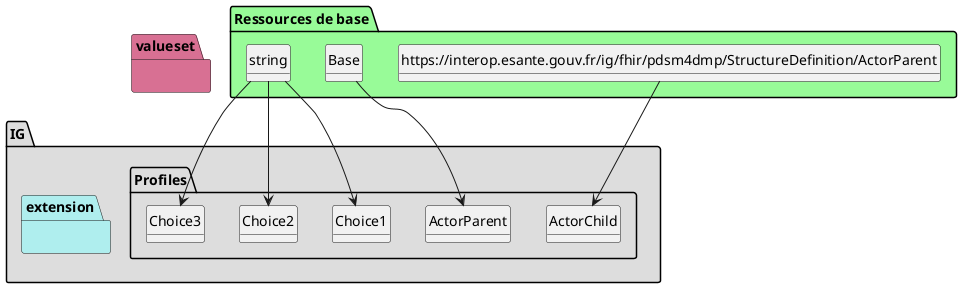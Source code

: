 @startuml
set namespaceSeparator ?
hide circle
hide class fields

package IG #DDDDDD{

     package Profiles #DDDDDD{

        class ActorChild{

             ActorChild => [None..None]
             ActorChild.XCN1[x] => [None..None]
        } 

        class ActorParent{

             ActorParent => [None..None]
             ActorParent.XCN1[x] => [1..1]
        } 

        class Choice1{

        } 

        class Choice2{

        } 

        class Choice3{

         }

     }
     package extension #paleturquoise {


         }
     }
     package valueset #PaleVioletRed{
       }

package "Ressources de base" #palegreen {

 class "https://interop.esante.gouv.fr/ig/fhir/pdsm4dmp/StructureDefinition/ActorParent" as  class5b81927f666ca2324a3cdc0f71a4ef0c 

    class5b81927f666ca2324a3cdc0f71a4ef0c --> ActorChild

 class "Base" as  class095a1b43effec73955e31e790438de49 

    class095a1b43effec73955e31e790438de49 --> ActorParent

 class "string" as  classb45cffe084dd3d20d928bee85e7b0f21 

    classb45cffe084dd3d20d928bee85e7b0f21 --> Choice1

 class "string" as  classb45cffe084dd3d20d928bee85e7b0f21 

    classb45cffe084dd3d20d928bee85e7b0f21 --> Choice2

 class "string" as  classb45cffe084dd3d20d928bee85e7b0f21 

    classb45cffe084dd3d20d928bee85e7b0f21 --> Choice3
}
@enduml
